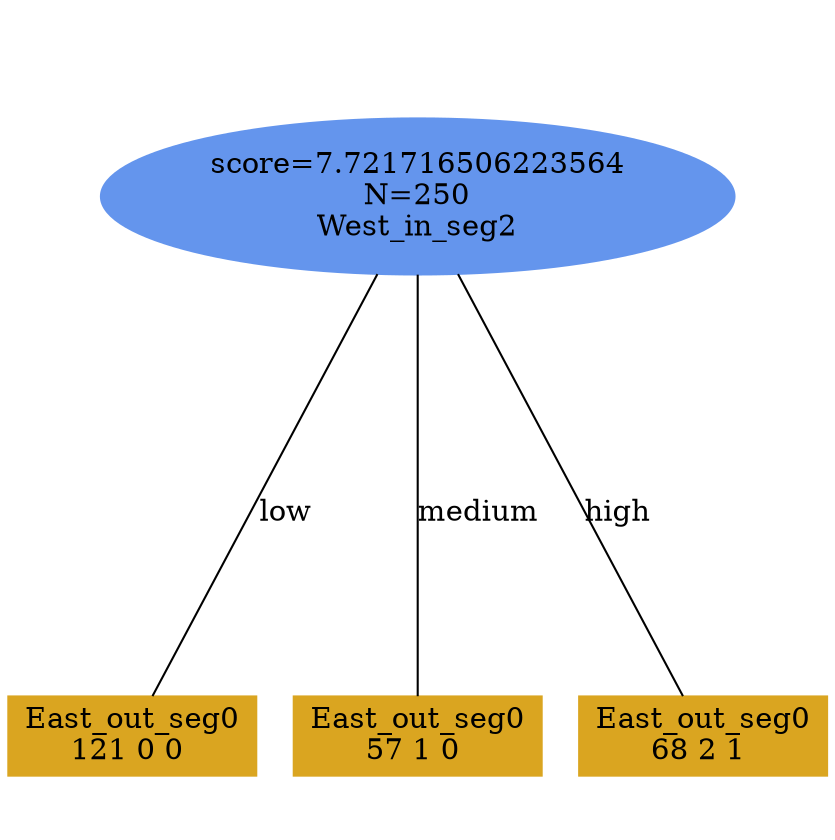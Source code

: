 digraph "DD" {
size = "7.5,10"
ratio=1.0;
center = true;
edge [dir = none];
{ rank = same; node [shape=ellipse, style=filled, color=cornflowerblue];"4655" [label="score=7.721716506223564\nN=250\nWest_in_seg2"];}
{ rank = same; node [shape=box, style=filled, color=goldenrod];"4656" [label="East_out_seg0\n121 0 0 "];}
{ rank = same; node [shape=box, style=filled, color=goldenrod];"4657" [label="East_out_seg0\n57 1 0 "];}
{ rank = same; node [shape=box, style=filled, color=goldenrod];"4658" [label="East_out_seg0\n68 2 1 "];}
"4655" -> "4656" [label = "low"];
"4655" -> "4657" [label = "medium"];
"4655" -> "4658" [label = "high"];

}